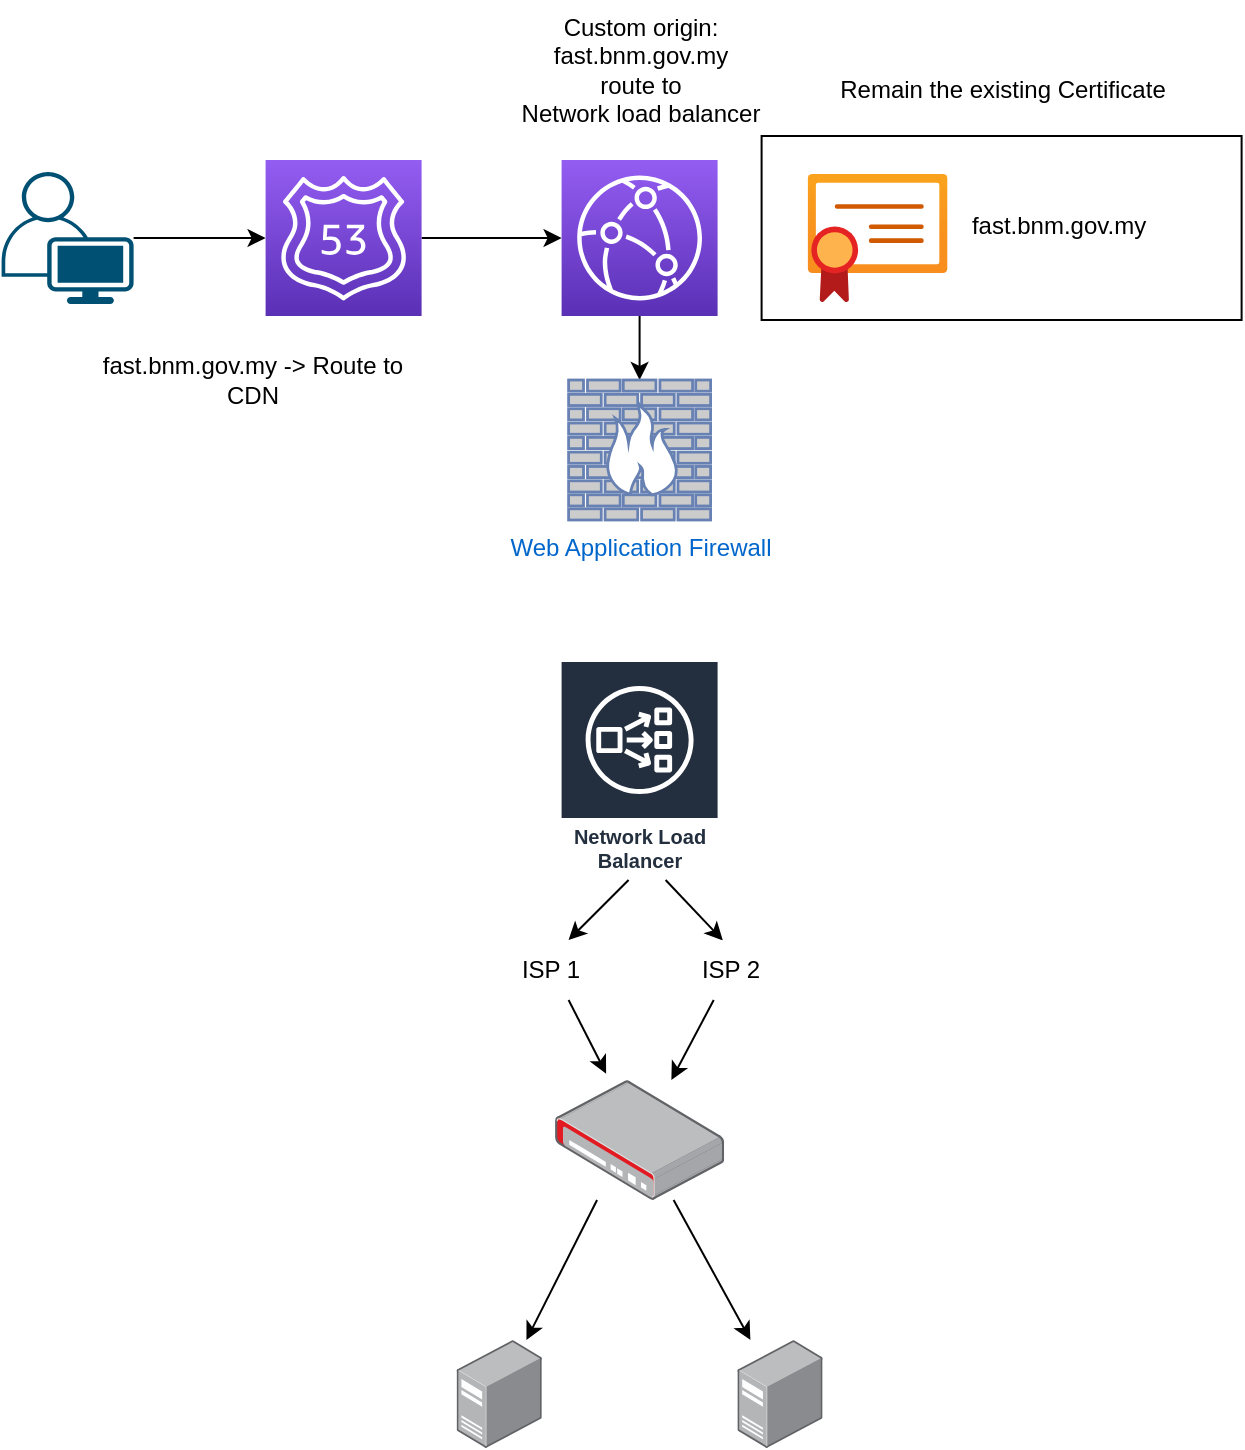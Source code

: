 <mxfile version="21.6.2" type="github">
  <diagram name="Page-1" id="2w0lfunYUtyqt6zxXnZm">
    <mxGraphModel dx="1687" dy="905" grid="1" gridSize="10" guides="1" tooltips="1" connect="1" arrows="1" fold="1" page="1" pageScale="1" pageWidth="850" pageHeight="1100" math="0" shadow="0">
      <root>
        <mxCell id="0" />
        <mxCell id="1" parent="0" />
        <mxCell id="Ip776jIc37lIottS4738-1" value="Network Load Balancer" style="sketch=0;outlineConnect=0;fontColor=#232F3E;gradientColor=none;strokeColor=#ffffff;fillColor=#232F3E;dashed=0;verticalLabelPosition=middle;verticalAlign=bottom;align=center;html=1;whiteSpace=wrap;fontSize=10;fontStyle=1;spacing=3;shape=mxgraph.aws4.productIcon;prIcon=mxgraph.aws4.network_load_balancer;" vertex="1" parent="1">
          <mxGeometry x="297.8" y="390" width="80" height="110" as="geometry" />
        </mxCell>
        <mxCell id="Ip776jIc37lIottS4738-15" style="edgeStyle=orthogonalEdgeStyle;rounded=0;orthogonalLoop=1;jettySize=auto;html=1;exitX=0.5;exitY=1;exitDx=0;exitDy=0;exitPerimeter=0;" edge="1" parent="1" source="Ip776jIc37lIottS4738-3" target="Ip776jIc37lIottS4738-4">
          <mxGeometry relative="1" as="geometry" />
        </mxCell>
        <mxCell id="Ip776jIc37lIottS4738-3" value="" style="sketch=0;points=[[0,0,0],[0.25,0,0],[0.5,0,0],[0.75,0,0],[1,0,0],[0,1,0],[0.25,1,0],[0.5,1,0],[0.75,1,0],[1,1,0],[0,0.25,0],[0,0.5,0],[0,0.75,0],[1,0.25,0],[1,0.5,0],[1,0.75,0]];outlineConnect=0;fontColor=#232F3E;gradientColor=#945DF2;gradientDirection=north;fillColor=#5A30B5;strokeColor=#ffffff;dashed=0;verticalLabelPosition=bottom;verticalAlign=top;align=center;html=1;fontSize=12;fontStyle=0;aspect=fixed;shape=mxgraph.aws4.resourceIcon;resIcon=mxgraph.aws4.cloudfront;" vertex="1" parent="1">
          <mxGeometry x="298.8" y="140" width="78" height="78" as="geometry" />
        </mxCell>
        <mxCell id="Ip776jIc37lIottS4738-4" value="&lt;div&gt;Web Application Firewall&lt;/div&gt;" style="fontColor=#0066CC;verticalAlign=top;verticalLabelPosition=bottom;labelPosition=center;align=center;html=1;outlineConnect=0;fillColor=#CCCCCC;strokeColor=#6881B3;gradientColor=none;gradientDirection=north;strokeWidth=2;shape=mxgraph.networks.firewall;" vertex="1" parent="1">
          <mxGeometry x="302.3" y="250" width="71" height="70" as="geometry" />
        </mxCell>
        <mxCell id="Ip776jIc37lIottS4738-5" value="ISP 1" style="text;html=1;align=center;verticalAlign=middle;resizable=0;points=[];autosize=1;strokeColor=none;fillColor=none;" vertex="1" parent="1">
          <mxGeometry x="267.8" y="530" width="50" height="30" as="geometry" />
        </mxCell>
        <mxCell id="Ip776jIc37lIottS4738-6" value="ISP 2" style="text;html=1;align=center;verticalAlign=middle;resizable=0;points=[];autosize=1;strokeColor=none;fillColor=none;" vertex="1" parent="1">
          <mxGeometry x="357.8" y="530" width="50" height="30" as="geometry" />
        </mxCell>
        <mxCell id="Ip776jIc37lIottS4738-8" value="" style="image;aspect=fixed;html=1;points=[];align=center;fontSize=12;image=img/lib/azure2/app_services/App_Service_Certificates.svg;" vertex="1" parent="1">
          <mxGeometry x="421.8" y="147" width="70" height="64" as="geometry" />
        </mxCell>
        <mxCell id="Ip776jIc37lIottS4738-9" value="fast.bnm.gov.my" style="text;html=1;align=center;verticalAlign=middle;resizable=0;points=[];autosize=1;strokeColor=none;fillColor=none;" vertex="1" parent="1">
          <mxGeometry x="491.8" y="158" width="110" height="30" as="geometry" />
        </mxCell>
        <mxCell id="Ip776jIc37lIottS4738-10" value="" style="rounded=0;whiteSpace=wrap;html=1;fillColor=none;" vertex="1" parent="1">
          <mxGeometry x="398.8" y="128" width="240" height="92" as="geometry" />
        </mxCell>
        <mxCell id="Ip776jIc37lIottS4738-11" value="Remain the existing Certificate" style="text;html=1;align=center;verticalAlign=middle;resizable=0;points=[];autosize=1;strokeColor=none;fillColor=none;" vertex="1" parent="1">
          <mxGeometry x="423.8" y="90" width="190" height="30" as="geometry" />
        </mxCell>
        <mxCell id="Ip776jIc37lIottS4738-14" style="edgeStyle=orthogonalEdgeStyle;rounded=0;orthogonalLoop=1;jettySize=auto;html=1;" edge="1" parent="1" source="Ip776jIc37lIottS4738-30" target="Ip776jIc37lIottS4738-3">
          <mxGeometry relative="1" as="geometry" />
        </mxCell>
        <mxCell id="Ip776jIc37lIottS4738-12" value="" style="points=[[0.35,0,0],[0.98,0.51,0],[1,0.71,0],[0.67,1,0],[0,0.795,0],[0,0.65,0]];verticalLabelPosition=bottom;sketch=0;html=1;verticalAlign=top;aspect=fixed;align=center;pointerEvents=1;shape=mxgraph.cisco19.user;fillColor=#005073;strokeColor=none;" vertex="1" parent="1">
          <mxGeometry x="18.8" y="146" width="66" height="66" as="geometry" />
        </mxCell>
        <mxCell id="Ip776jIc37lIottS4738-13" value="fast.bnm.gov.my -&amp;gt; Route to &lt;br&gt;CDN" style="text;html=1;align=center;verticalAlign=middle;resizable=0;points=[];autosize=1;strokeColor=none;fillColor=none;" vertex="1" parent="1">
          <mxGeometry x="58.8" y="230" width="170" height="40" as="geometry" />
        </mxCell>
        <mxCell id="Ip776jIc37lIottS4738-18" value="" style="image;points=[];aspect=fixed;html=1;align=center;shadow=0;dashed=0;image=img/lib/allied_telesis/computer_and_terminals/Server_Desktop.svg;" vertex="1" parent="1">
          <mxGeometry x="246.3" y="730" width="42.6" height="54" as="geometry" />
        </mxCell>
        <mxCell id="Ip776jIc37lIottS4738-19" value="" style="image;points=[];aspect=fixed;html=1;align=center;shadow=0;dashed=0;image=img/lib/allied_telesis/computer_and_terminals/Server_Desktop.svg;" vertex="1" parent="1">
          <mxGeometry x="386.7" y="730" width="42.6" height="54" as="geometry" />
        </mxCell>
        <mxCell id="Ip776jIc37lIottS4738-20" value="" style="image;points=[];aspect=fixed;html=1;align=center;shadow=0;dashed=0;image=img/lib/allied_telesis/security/Router_VPN.svg;" vertex="1" parent="1">
          <mxGeometry x="295.53" y="600" width="84.55" height="60" as="geometry" />
        </mxCell>
        <mxCell id="Ip776jIc37lIottS4738-21" value="Custom origin: &lt;br&gt;fast.bnm.gov.my&lt;br&gt;route to &lt;br&gt;Network load balancer" style="text;html=1;align=center;verticalAlign=middle;resizable=0;points=[];autosize=1;strokeColor=none;fillColor=none;" vertex="1" parent="1">
          <mxGeometry x="267.8" y="60" width="140" height="70" as="geometry" />
        </mxCell>
        <mxCell id="Ip776jIc37lIottS4738-23" value="" style="endArrow=classic;html=1;rounded=0;" edge="1" parent="1">
          <mxGeometry width="50" height="50" relative="1" as="geometry">
            <mxPoint x="332.3" y="500" as="sourcePoint" />
            <mxPoint x="302.3" y="530" as="targetPoint" />
          </mxGeometry>
        </mxCell>
        <mxCell id="Ip776jIc37lIottS4738-25" value="" style="endArrow=classic;html=1;rounded=0;entryX=0.432;entryY=0.006;entryDx=0;entryDy=0;entryPerimeter=0;" edge="1" parent="1" target="Ip776jIc37lIottS4738-6">
          <mxGeometry width="50" height="50" relative="1" as="geometry">
            <mxPoint x="350.8" y="500" as="sourcePoint" />
            <mxPoint x="364.3" y="530" as="targetPoint" />
          </mxGeometry>
        </mxCell>
        <mxCell id="Ip776jIc37lIottS4738-26" value="" style="endArrow=classic;html=1;rounded=0;entryX=0.302;entryY=-0.053;entryDx=0;entryDy=0;entryPerimeter=0;" edge="1" parent="1" target="Ip776jIc37lIottS4738-20">
          <mxGeometry width="50" height="50" relative="1" as="geometry">
            <mxPoint x="302.3" y="560" as="sourcePoint" />
            <mxPoint x="331.3" y="590" as="targetPoint" />
          </mxGeometry>
        </mxCell>
        <mxCell id="Ip776jIc37lIottS4738-27" value="" style="endArrow=classic;html=1;rounded=0;" edge="1" parent="1" source="Ip776jIc37lIottS4738-6" target="Ip776jIc37lIottS4738-20">
          <mxGeometry width="50" height="50" relative="1" as="geometry">
            <mxPoint x="368.8" y="570" as="sourcePoint" />
            <mxPoint x="407.8" y="580" as="targetPoint" />
          </mxGeometry>
        </mxCell>
        <mxCell id="Ip776jIc37lIottS4738-28" value="" style="endArrow=classic;html=1;rounded=0;" edge="1" parent="1" target="Ip776jIc37lIottS4738-18">
          <mxGeometry width="50" height="50" relative="1" as="geometry">
            <mxPoint x="316.53" y="660" as="sourcePoint" />
            <mxPoint x="295.53" y="700" as="targetPoint" />
          </mxGeometry>
        </mxCell>
        <mxCell id="Ip776jIc37lIottS4738-29" value="" style="endArrow=classic;html=1;rounded=0;" edge="1" parent="1" target="Ip776jIc37lIottS4738-19">
          <mxGeometry width="50" height="50" relative="1" as="geometry">
            <mxPoint x="354.8" y="660" as="sourcePoint" />
            <mxPoint x="373.3" y="697" as="targetPoint" />
          </mxGeometry>
        </mxCell>
        <mxCell id="Ip776jIc37lIottS4738-31" value="" style="edgeStyle=orthogonalEdgeStyle;rounded=0;orthogonalLoop=1;jettySize=auto;html=1;" edge="1" parent="1" source="Ip776jIc37lIottS4738-12" target="Ip776jIc37lIottS4738-30">
          <mxGeometry relative="1" as="geometry">
            <mxPoint x="85" y="179" as="sourcePoint" />
            <mxPoint x="299" y="179" as="targetPoint" />
          </mxGeometry>
        </mxCell>
        <mxCell id="Ip776jIc37lIottS4738-30" value="" style="sketch=0;points=[[0,0,0],[0.25,0,0],[0.5,0,0],[0.75,0,0],[1,0,0],[0,1,0],[0.25,1,0],[0.5,1,0],[0.75,1,0],[1,1,0],[0,0.25,0],[0,0.5,0],[0,0.75,0],[1,0.25,0],[1,0.5,0],[1,0.75,0]];outlineConnect=0;fontColor=#232F3E;gradientColor=#945DF2;gradientDirection=north;fillColor=#5A30B5;strokeColor=#ffffff;dashed=0;verticalLabelPosition=bottom;verticalAlign=top;align=center;html=1;fontSize=12;fontStyle=0;aspect=fixed;shape=mxgraph.aws4.resourceIcon;resIcon=mxgraph.aws4.route_53;" vertex="1" parent="1">
          <mxGeometry x="150.8" y="140" width="78" height="78" as="geometry" />
        </mxCell>
      </root>
    </mxGraphModel>
  </diagram>
</mxfile>
